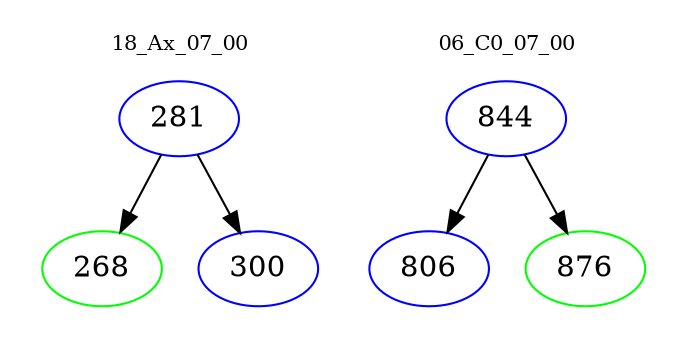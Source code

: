 digraph{
subgraph cluster_0 {
color = white
label = "18_Ax_07_00";
fontsize=10;
T0_281 [label="281", color="blue"]
T0_281 -> T0_268 [color="black"]
T0_268 [label="268", color="green"]
T0_281 -> T0_300 [color="black"]
T0_300 [label="300", color="blue"]
}
subgraph cluster_1 {
color = white
label = "06_C0_07_00";
fontsize=10;
T1_844 [label="844", color="blue"]
T1_844 -> T1_806 [color="black"]
T1_806 [label="806", color="blue"]
T1_844 -> T1_876 [color="black"]
T1_876 [label="876", color="green"]
}
}
